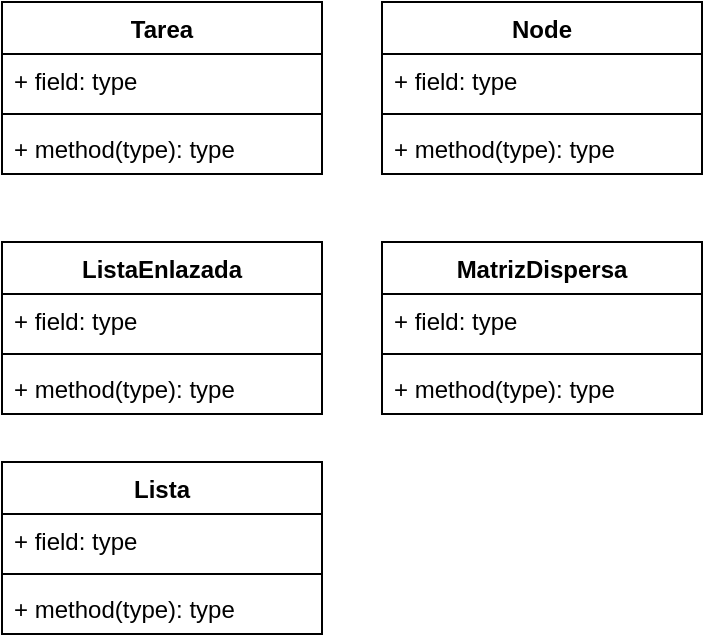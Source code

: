 <mxfile version="20.3.0" type="device"><diagram id="C5RBs43oDa-KdzZeNtuy" name="Page-1"><mxGraphModel dx="1092" dy="796" grid="1" gridSize="10" guides="1" tooltips="1" connect="1" arrows="1" fold="1" page="1" pageScale="1" pageWidth="827" pageHeight="1169" math="0" shadow="0"><root><mxCell id="WIyWlLk6GJQsqaUBKTNV-0"/><mxCell id="WIyWlLk6GJQsqaUBKTNV-1" parent="WIyWlLk6GJQsqaUBKTNV-0"/><mxCell id="jInyepfHBSJp924E_yhh-0" value="Tarea" style="swimlane;fontStyle=1;align=center;verticalAlign=top;childLayout=stackLayout;horizontal=1;startSize=26;horizontalStack=0;resizeParent=1;resizeParentMax=0;resizeLast=0;collapsible=1;marginBottom=0;" vertex="1" parent="WIyWlLk6GJQsqaUBKTNV-1"><mxGeometry x="140" y="650" width="160" height="86" as="geometry"><mxRectangle x="320" y="700" width="70" height="30" as="alternateBounds"/></mxGeometry></mxCell><mxCell id="jInyepfHBSJp924E_yhh-1" value="+ field: type" style="text;strokeColor=none;fillColor=none;align=left;verticalAlign=top;spacingLeft=4;spacingRight=4;overflow=hidden;rotatable=0;points=[[0,0.5],[1,0.5]];portConstraint=eastwest;" vertex="1" parent="jInyepfHBSJp924E_yhh-0"><mxGeometry y="26" width="160" height="26" as="geometry"/></mxCell><mxCell id="jInyepfHBSJp924E_yhh-2" value="" style="line;strokeWidth=1;fillColor=none;align=left;verticalAlign=middle;spacingTop=-1;spacingLeft=3;spacingRight=3;rotatable=0;labelPosition=right;points=[];portConstraint=eastwest;strokeColor=inherit;" vertex="1" parent="jInyepfHBSJp924E_yhh-0"><mxGeometry y="52" width="160" height="8" as="geometry"/></mxCell><mxCell id="jInyepfHBSJp924E_yhh-3" value="+ method(type): type" style="text;strokeColor=none;fillColor=none;align=left;verticalAlign=top;spacingLeft=4;spacingRight=4;overflow=hidden;rotatable=0;points=[[0,0.5],[1,0.5]];portConstraint=eastwest;" vertex="1" parent="jInyepfHBSJp924E_yhh-0"><mxGeometry y="60" width="160" height="26" as="geometry"/></mxCell><mxCell id="jInyepfHBSJp924E_yhh-5" value="Node" style="swimlane;fontStyle=1;align=center;verticalAlign=top;childLayout=stackLayout;horizontal=1;startSize=26;horizontalStack=0;resizeParent=1;resizeParentMax=0;resizeLast=0;collapsible=1;marginBottom=0;" vertex="1" parent="WIyWlLk6GJQsqaUBKTNV-1"><mxGeometry x="330" y="650" width="160" height="86" as="geometry"/></mxCell><mxCell id="jInyepfHBSJp924E_yhh-6" value="+ field: type" style="text;strokeColor=none;fillColor=none;align=left;verticalAlign=top;spacingLeft=4;spacingRight=4;overflow=hidden;rotatable=0;points=[[0,0.5],[1,0.5]];portConstraint=eastwest;" vertex="1" parent="jInyepfHBSJp924E_yhh-5"><mxGeometry y="26" width="160" height="26" as="geometry"/></mxCell><mxCell id="jInyepfHBSJp924E_yhh-7" value="" style="line;strokeWidth=1;fillColor=none;align=left;verticalAlign=middle;spacingTop=-1;spacingLeft=3;spacingRight=3;rotatable=0;labelPosition=right;points=[];portConstraint=eastwest;strokeColor=inherit;" vertex="1" parent="jInyepfHBSJp924E_yhh-5"><mxGeometry y="52" width="160" height="8" as="geometry"/></mxCell><mxCell id="jInyepfHBSJp924E_yhh-8" value="+ method(type): type" style="text;strokeColor=none;fillColor=none;align=left;verticalAlign=top;spacingLeft=4;spacingRight=4;overflow=hidden;rotatable=0;points=[[0,0.5],[1,0.5]];portConstraint=eastwest;" vertex="1" parent="jInyepfHBSJp924E_yhh-5"><mxGeometry y="60" width="160" height="26" as="geometry"/></mxCell><mxCell id="jInyepfHBSJp924E_yhh-9" value="ListaEnlazada" style="swimlane;fontStyle=1;align=center;verticalAlign=top;childLayout=stackLayout;horizontal=1;startSize=26;horizontalStack=0;resizeParent=1;resizeParentMax=0;resizeLast=0;collapsible=1;marginBottom=0;" vertex="1" parent="WIyWlLk6GJQsqaUBKTNV-1"><mxGeometry x="140" y="770" width="160" height="86" as="geometry"/></mxCell><mxCell id="jInyepfHBSJp924E_yhh-10" value="+ field: type" style="text;strokeColor=none;fillColor=none;align=left;verticalAlign=top;spacingLeft=4;spacingRight=4;overflow=hidden;rotatable=0;points=[[0,0.5],[1,0.5]];portConstraint=eastwest;" vertex="1" parent="jInyepfHBSJp924E_yhh-9"><mxGeometry y="26" width="160" height="26" as="geometry"/></mxCell><mxCell id="jInyepfHBSJp924E_yhh-11" value="" style="line;strokeWidth=1;fillColor=none;align=left;verticalAlign=middle;spacingTop=-1;spacingLeft=3;spacingRight=3;rotatable=0;labelPosition=right;points=[];portConstraint=eastwest;strokeColor=inherit;" vertex="1" parent="jInyepfHBSJp924E_yhh-9"><mxGeometry y="52" width="160" height="8" as="geometry"/></mxCell><mxCell id="jInyepfHBSJp924E_yhh-12" value="+ method(type): type" style="text;strokeColor=none;fillColor=none;align=left;verticalAlign=top;spacingLeft=4;spacingRight=4;overflow=hidden;rotatable=0;points=[[0,0.5],[1,0.5]];portConstraint=eastwest;" vertex="1" parent="jInyepfHBSJp924E_yhh-9"><mxGeometry y="60" width="160" height="26" as="geometry"/></mxCell><mxCell id="jInyepfHBSJp924E_yhh-14" value="MatrizDispersa" style="swimlane;fontStyle=1;align=center;verticalAlign=top;childLayout=stackLayout;horizontal=1;startSize=26;horizontalStack=0;resizeParent=1;resizeParentMax=0;resizeLast=0;collapsible=1;marginBottom=0;" vertex="1" parent="WIyWlLk6GJQsqaUBKTNV-1"><mxGeometry x="330" y="770" width="160" height="86" as="geometry"/></mxCell><mxCell id="jInyepfHBSJp924E_yhh-15" value="+ field: type" style="text;strokeColor=none;fillColor=none;align=left;verticalAlign=top;spacingLeft=4;spacingRight=4;overflow=hidden;rotatable=0;points=[[0,0.5],[1,0.5]];portConstraint=eastwest;" vertex="1" parent="jInyepfHBSJp924E_yhh-14"><mxGeometry y="26" width="160" height="26" as="geometry"/></mxCell><mxCell id="jInyepfHBSJp924E_yhh-16" value="" style="line;strokeWidth=1;fillColor=none;align=left;verticalAlign=middle;spacingTop=-1;spacingLeft=3;spacingRight=3;rotatable=0;labelPosition=right;points=[];portConstraint=eastwest;strokeColor=inherit;" vertex="1" parent="jInyepfHBSJp924E_yhh-14"><mxGeometry y="52" width="160" height="8" as="geometry"/></mxCell><mxCell id="jInyepfHBSJp924E_yhh-17" value="+ method(type): type" style="text;strokeColor=none;fillColor=none;align=left;verticalAlign=top;spacingLeft=4;spacingRight=4;overflow=hidden;rotatable=0;points=[[0,0.5],[1,0.5]];portConstraint=eastwest;" vertex="1" parent="jInyepfHBSJp924E_yhh-14"><mxGeometry y="60" width="160" height="26" as="geometry"/></mxCell><mxCell id="jInyepfHBSJp924E_yhh-19" value="Lista" style="swimlane;fontStyle=1;align=center;verticalAlign=top;childLayout=stackLayout;horizontal=1;startSize=26;horizontalStack=0;resizeParent=1;resizeParentMax=0;resizeLast=0;collapsible=1;marginBottom=0;" vertex="1" parent="WIyWlLk6GJQsqaUBKTNV-1"><mxGeometry x="140" y="880" width="160" height="86" as="geometry"/></mxCell><mxCell id="jInyepfHBSJp924E_yhh-20" value="+ field: type" style="text;strokeColor=none;fillColor=none;align=left;verticalAlign=top;spacingLeft=4;spacingRight=4;overflow=hidden;rotatable=0;points=[[0,0.5],[1,0.5]];portConstraint=eastwest;" vertex="1" parent="jInyepfHBSJp924E_yhh-19"><mxGeometry y="26" width="160" height="26" as="geometry"/></mxCell><mxCell id="jInyepfHBSJp924E_yhh-21" value="" style="line;strokeWidth=1;fillColor=none;align=left;verticalAlign=middle;spacingTop=-1;spacingLeft=3;spacingRight=3;rotatable=0;labelPosition=right;points=[];portConstraint=eastwest;strokeColor=inherit;" vertex="1" parent="jInyepfHBSJp924E_yhh-19"><mxGeometry y="52" width="160" height="8" as="geometry"/></mxCell><mxCell id="jInyepfHBSJp924E_yhh-22" value="+ method(type): type" style="text;strokeColor=none;fillColor=none;align=left;verticalAlign=top;spacingLeft=4;spacingRight=4;overflow=hidden;rotatable=0;points=[[0,0.5],[1,0.5]];portConstraint=eastwest;" vertex="1" parent="jInyepfHBSJp924E_yhh-19"><mxGeometry y="60" width="160" height="26" as="geometry"/></mxCell></root></mxGraphModel></diagram></mxfile>